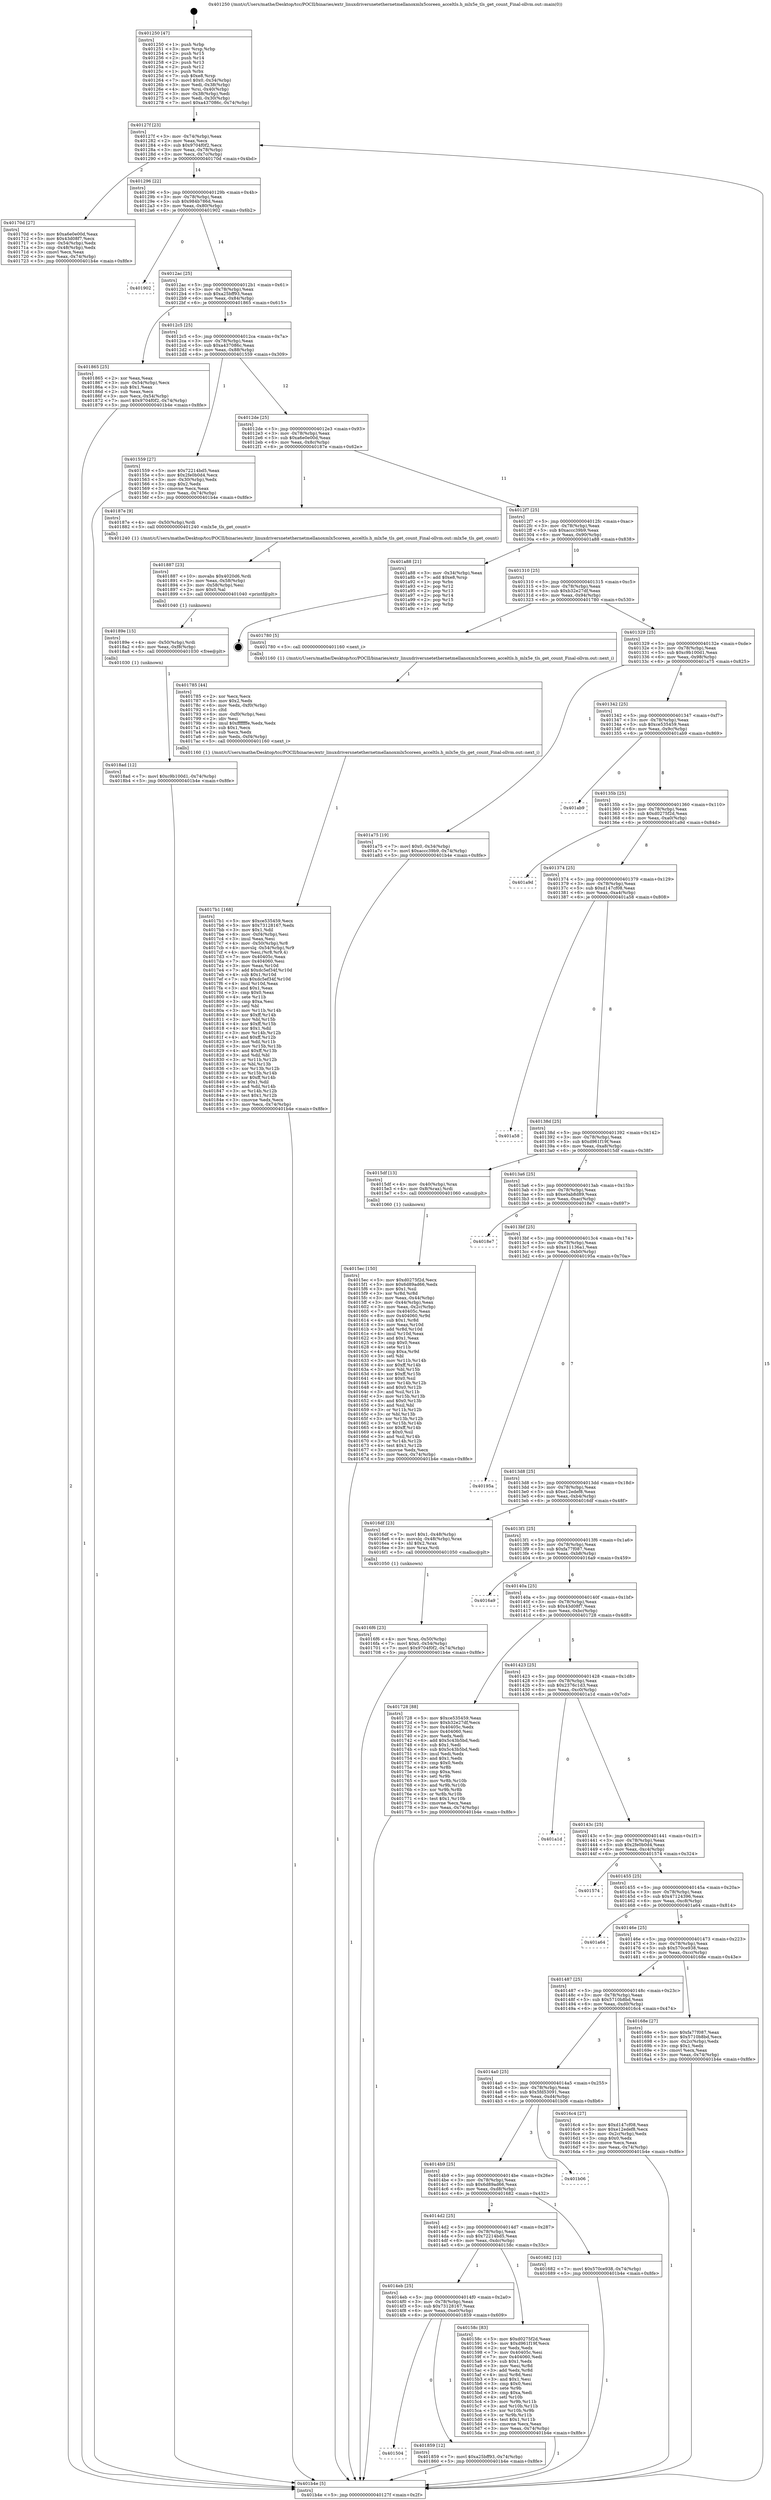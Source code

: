 digraph "0x401250" {
  label = "0x401250 (/mnt/c/Users/mathe/Desktop/tcc/POCII/binaries/extr_linuxdriversnetethernetmellanoxmlx5coreen_acceltls.h_mlx5e_tls_get_count_Final-ollvm.out::main(0))"
  labelloc = "t"
  node[shape=record]

  Entry [label="",width=0.3,height=0.3,shape=circle,fillcolor=black,style=filled]
  "0x40127f" [label="{
     0x40127f [23]\l
     | [instrs]\l
     &nbsp;&nbsp;0x40127f \<+3\>: mov -0x74(%rbp),%eax\l
     &nbsp;&nbsp;0x401282 \<+2\>: mov %eax,%ecx\l
     &nbsp;&nbsp;0x401284 \<+6\>: sub $0x9704f0f2,%ecx\l
     &nbsp;&nbsp;0x40128a \<+3\>: mov %eax,-0x78(%rbp)\l
     &nbsp;&nbsp;0x40128d \<+3\>: mov %ecx,-0x7c(%rbp)\l
     &nbsp;&nbsp;0x401290 \<+6\>: je 000000000040170d \<main+0x4bd\>\l
  }"]
  "0x40170d" [label="{
     0x40170d [27]\l
     | [instrs]\l
     &nbsp;&nbsp;0x40170d \<+5\>: mov $0xa6e0e00d,%eax\l
     &nbsp;&nbsp;0x401712 \<+5\>: mov $0x43d08f7,%ecx\l
     &nbsp;&nbsp;0x401717 \<+3\>: mov -0x54(%rbp),%edx\l
     &nbsp;&nbsp;0x40171a \<+3\>: cmp -0x48(%rbp),%edx\l
     &nbsp;&nbsp;0x40171d \<+3\>: cmovl %ecx,%eax\l
     &nbsp;&nbsp;0x401720 \<+3\>: mov %eax,-0x74(%rbp)\l
     &nbsp;&nbsp;0x401723 \<+5\>: jmp 0000000000401b4e \<main+0x8fe\>\l
  }"]
  "0x401296" [label="{
     0x401296 [22]\l
     | [instrs]\l
     &nbsp;&nbsp;0x401296 \<+5\>: jmp 000000000040129b \<main+0x4b\>\l
     &nbsp;&nbsp;0x40129b \<+3\>: mov -0x78(%rbp),%eax\l
     &nbsp;&nbsp;0x40129e \<+5\>: sub $0x984b786d,%eax\l
     &nbsp;&nbsp;0x4012a3 \<+3\>: mov %eax,-0x80(%rbp)\l
     &nbsp;&nbsp;0x4012a6 \<+6\>: je 0000000000401902 \<main+0x6b2\>\l
  }"]
  Exit [label="",width=0.3,height=0.3,shape=circle,fillcolor=black,style=filled,peripheries=2]
  "0x401902" [label="{
     0x401902\l
  }", style=dashed]
  "0x4012ac" [label="{
     0x4012ac [25]\l
     | [instrs]\l
     &nbsp;&nbsp;0x4012ac \<+5\>: jmp 00000000004012b1 \<main+0x61\>\l
     &nbsp;&nbsp;0x4012b1 \<+3\>: mov -0x78(%rbp),%eax\l
     &nbsp;&nbsp;0x4012b4 \<+5\>: sub $0xa25bff93,%eax\l
     &nbsp;&nbsp;0x4012b9 \<+6\>: mov %eax,-0x84(%rbp)\l
     &nbsp;&nbsp;0x4012bf \<+6\>: je 0000000000401865 \<main+0x615\>\l
  }"]
  "0x4018ad" [label="{
     0x4018ad [12]\l
     | [instrs]\l
     &nbsp;&nbsp;0x4018ad \<+7\>: movl $0xc9b100d1,-0x74(%rbp)\l
     &nbsp;&nbsp;0x4018b4 \<+5\>: jmp 0000000000401b4e \<main+0x8fe\>\l
  }"]
  "0x401865" [label="{
     0x401865 [25]\l
     | [instrs]\l
     &nbsp;&nbsp;0x401865 \<+2\>: xor %eax,%eax\l
     &nbsp;&nbsp;0x401867 \<+3\>: mov -0x54(%rbp),%ecx\l
     &nbsp;&nbsp;0x40186a \<+3\>: sub $0x1,%eax\l
     &nbsp;&nbsp;0x40186d \<+2\>: sub %eax,%ecx\l
     &nbsp;&nbsp;0x40186f \<+3\>: mov %ecx,-0x54(%rbp)\l
     &nbsp;&nbsp;0x401872 \<+7\>: movl $0x9704f0f2,-0x74(%rbp)\l
     &nbsp;&nbsp;0x401879 \<+5\>: jmp 0000000000401b4e \<main+0x8fe\>\l
  }"]
  "0x4012c5" [label="{
     0x4012c5 [25]\l
     | [instrs]\l
     &nbsp;&nbsp;0x4012c5 \<+5\>: jmp 00000000004012ca \<main+0x7a\>\l
     &nbsp;&nbsp;0x4012ca \<+3\>: mov -0x78(%rbp),%eax\l
     &nbsp;&nbsp;0x4012cd \<+5\>: sub $0xa437086c,%eax\l
     &nbsp;&nbsp;0x4012d2 \<+6\>: mov %eax,-0x88(%rbp)\l
     &nbsp;&nbsp;0x4012d8 \<+6\>: je 0000000000401559 \<main+0x309\>\l
  }"]
  "0x40189e" [label="{
     0x40189e [15]\l
     | [instrs]\l
     &nbsp;&nbsp;0x40189e \<+4\>: mov -0x50(%rbp),%rdi\l
     &nbsp;&nbsp;0x4018a2 \<+6\>: mov %eax,-0xf8(%rbp)\l
     &nbsp;&nbsp;0x4018a8 \<+5\>: call 0000000000401030 \<free@plt\>\l
     | [calls]\l
     &nbsp;&nbsp;0x401030 \{1\} (unknown)\l
  }"]
  "0x401559" [label="{
     0x401559 [27]\l
     | [instrs]\l
     &nbsp;&nbsp;0x401559 \<+5\>: mov $0x72214bd5,%eax\l
     &nbsp;&nbsp;0x40155e \<+5\>: mov $0x2fe0b0d4,%ecx\l
     &nbsp;&nbsp;0x401563 \<+3\>: mov -0x30(%rbp),%edx\l
     &nbsp;&nbsp;0x401566 \<+3\>: cmp $0x2,%edx\l
     &nbsp;&nbsp;0x401569 \<+3\>: cmovne %ecx,%eax\l
     &nbsp;&nbsp;0x40156c \<+3\>: mov %eax,-0x74(%rbp)\l
     &nbsp;&nbsp;0x40156f \<+5\>: jmp 0000000000401b4e \<main+0x8fe\>\l
  }"]
  "0x4012de" [label="{
     0x4012de [25]\l
     | [instrs]\l
     &nbsp;&nbsp;0x4012de \<+5\>: jmp 00000000004012e3 \<main+0x93\>\l
     &nbsp;&nbsp;0x4012e3 \<+3\>: mov -0x78(%rbp),%eax\l
     &nbsp;&nbsp;0x4012e6 \<+5\>: sub $0xa6e0e00d,%eax\l
     &nbsp;&nbsp;0x4012eb \<+6\>: mov %eax,-0x8c(%rbp)\l
     &nbsp;&nbsp;0x4012f1 \<+6\>: je 000000000040187e \<main+0x62e\>\l
  }"]
  "0x401b4e" [label="{
     0x401b4e [5]\l
     | [instrs]\l
     &nbsp;&nbsp;0x401b4e \<+5\>: jmp 000000000040127f \<main+0x2f\>\l
  }"]
  "0x401250" [label="{
     0x401250 [47]\l
     | [instrs]\l
     &nbsp;&nbsp;0x401250 \<+1\>: push %rbp\l
     &nbsp;&nbsp;0x401251 \<+3\>: mov %rsp,%rbp\l
     &nbsp;&nbsp;0x401254 \<+2\>: push %r15\l
     &nbsp;&nbsp;0x401256 \<+2\>: push %r14\l
     &nbsp;&nbsp;0x401258 \<+2\>: push %r13\l
     &nbsp;&nbsp;0x40125a \<+2\>: push %r12\l
     &nbsp;&nbsp;0x40125c \<+1\>: push %rbx\l
     &nbsp;&nbsp;0x40125d \<+7\>: sub $0xe8,%rsp\l
     &nbsp;&nbsp;0x401264 \<+7\>: movl $0x0,-0x34(%rbp)\l
     &nbsp;&nbsp;0x40126b \<+3\>: mov %edi,-0x38(%rbp)\l
     &nbsp;&nbsp;0x40126e \<+4\>: mov %rsi,-0x40(%rbp)\l
     &nbsp;&nbsp;0x401272 \<+3\>: mov -0x38(%rbp),%edi\l
     &nbsp;&nbsp;0x401275 \<+3\>: mov %edi,-0x30(%rbp)\l
     &nbsp;&nbsp;0x401278 \<+7\>: movl $0xa437086c,-0x74(%rbp)\l
  }"]
  "0x401887" [label="{
     0x401887 [23]\l
     | [instrs]\l
     &nbsp;&nbsp;0x401887 \<+10\>: movabs $0x4020d6,%rdi\l
     &nbsp;&nbsp;0x401891 \<+3\>: mov %eax,-0x58(%rbp)\l
     &nbsp;&nbsp;0x401894 \<+3\>: mov -0x58(%rbp),%esi\l
     &nbsp;&nbsp;0x401897 \<+2\>: mov $0x0,%al\l
     &nbsp;&nbsp;0x401899 \<+5\>: call 0000000000401040 \<printf@plt\>\l
     | [calls]\l
     &nbsp;&nbsp;0x401040 \{1\} (unknown)\l
  }"]
  "0x40187e" [label="{
     0x40187e [9]\l
     | [instrs]\l
     &nbsp;&nbsp;0x40187e \<+4\>: mov -0x50(%rbp),%rdi\l
     &nbsp;&nbsp;0x401882 \<+5\>: call 0000000000401240 \<mlx5e_tls_get_count\>\l
     | [calls]\l
     &nbsp;&nbsp;0x401240 \{1\} (/mnt/c/Users/mathe/Desktop/tcc/POCII/binaries/extr_linuxdriversnetethernetmellanoxmlx5coreen_acceltls.h_mlx5e_tls_get_count_Final-ollvm.out::mlx5e_tls_get_count)\l
  }"]
  "0x4012f7" [label="{
     0x4012f7 [25]\l
     | [instrs]\l
     &nbsp;&nbsp;0x4012f7 \<+5\>: jmp 00000000004012fc \<main+0xac\>\l
     &nbsp;&nbsp;0x4012fc \<+3\>: mov -0x78(%rbp),%eax\l
     &nbsp;&nbsp;0x4012ff \<+5\>: sub $0xaccc39b9,%eax\l
     &nbsp;&nbsp;0x401304 \<+6\>: mov %eax,-0x90(%rbp)\l
     &nbsp;&nbsp;0x40130a \<+6\>: je 0000000000401a88 \<main+0x838\>\l
  }"]
  "0x401504" [label="{
     0x401504\l
  }", style=dashed]
  "0x401a88" [label="{
     0x401a88 [21]\l
     | [instrs]\l
     &nbsp;&nbsp;0x401a88 \<+3\>: mov -0x34(%rbp),%eax\l
     &nbsp;&nbsp;0x401a8b \<+7\>: add $0xe8,%rsp\l
     &nbsp;&nbsp;0x401a92 \<+1\>: pop %rbx\l
     &nbsp;&nbsp;0x401a93 \<+2\>: pop %r12\l
     &nbsp;&nbsp;0x401a95 \<+2\>: pop %r13\l
     &nbsp;&nbsp;0x401a97 \<+2\>: pop %r14\l
     &nbsp;&nbsp;0x401a99 \<+2\>: pop %r15\l
     &nbsp;&nbsp;0x401a9b \<+1\>: pop %rbp\l
     &nbsp;&nbsp;0x401a9c \<+1\>: ret\l
  }"]
  "0x401310" [label="{
     0x401310 [25]\l
     | [instrs]\l
     &nbsp;&nbsp;0x401310 \<+5\>: jmp 0000000000401315 \<main+0xc5\>\l
     &nbsp;&nbsp;0x401315 \<+3\>: mov -0x78(%rbp),%eax\l
     &nbsp;&nbsp;0x401318 \<+5\>: sub $0xb32e27df,%eax\l
     &nbsp;&nbsp;0x40131d \<+6\>: mov %eax,-0x94(%rbp)\l
     &nbsp;&nbsp;0x401323 \<+6\>: je 0000000000401780 \<main+0x530\>\l
  }"]
  "0x401859" [label="{
     0x401859 [12]\l
     | [instrs]\l
     &nbsp;&nbsp;0x401859 \<+7\>: movl $0xa25bff93,-0x74(%rbp)\l
     &nbsp;&nbsp;0x401860 \<+5\>: jmp 0000000000401b4e \<main+0x8fe\>\l
  }"]
  "0x401780" [label="{
     0x401780 [5]\l
     | [instrs]\l
     &nbsp;&nbsp;0x401780 \<+5\>: call 0000000000401160 \<next_i\>\l
     | [calls]\l
     &nbsp;&nbsp;0x401160 \{1\} (/mnt/c/Users/mathe/Desktop/tcc/POCII/binaries/extr_linuxdriversnetethernetmellanoxmlx5coreen_acceltls.h_mlx5e_tls_get_count_Final-ollvm.out::next_i)\l
  }"]
  "0x401329" [label="{
     0x401329 [25]\l
     | [instrs]\l
     &nbsp;&nbsp;0x401329 \<+5\>: jmp 000000000040132e \<main+0xde\>\l
     &nbsp;&nbsp;0x40132e \<+3\>: mov -0x78(%rbp),%eax\l
     &nbsp;&nbsp;0x401331 \<+5\>: sub $0xc9b100d1,%eax\l
     &nbsp;&nbsp;0x401336 \<+6\>: mov %eax,-0x98(%rbp)\l
     &nbsp;&nbsp;0x40133c \<+6\>: je 0000000000401a75 \<main+0x825\>\l
  }"]
  "0x4017b1" [label="{
     0x4017b1 [168]\l
     | [instrs]\l
     &nbsp;&nbsp;0x4017b1 \<+5\>: mov $0xce535459,%ecx\l
     &nbsp;&nbsp;0x4017b6 \<+5\>: mov $0x73128167,%edx\l
     &nbsp;&nbsp;0x4017bb \<+3\>: mov $0x1,%dil\l
     &nbsp;&nbsp;0x4017be \<+6\>: mov -0xf4(%rbp),%esi\l
     &nbsp;&nbsp;0x4017c4 \<+3\>: imul %eax,%esi\l
     &nbsp;&nbsp;0x4017c7 \<+4\>: mov -0x50(%rbp),%r8\l
     &nbsp;&nbsp;0x4017cb \<+4\>: movslq -0x54(%rbp),%r9\l
     &nbsp;&nbsp;0x4017cf \<+4\>: mov %esi,(%r8,%r9,4)\l
     &nbsp;&nbsp;0x4017d3 \<+7\>: mov 0x40405c,%eax\l
     &nbsp;&nbsp;0x4017da \<+7\>: mov 0x404060,%esi\l
     &nbsp;&nbsp;0x4017e1 \<+3\>: mov %eax,%r10d\l
     &nbsp;&nbsp;0x4017e4 \<+7\>: add $0xdc5ef34f,%r10d\l
     &nbsp;&nbsp;0x4017eb \<+4\>: sub $0x1,%r10d\l
     &nbsp;&nbsp;0x4017ef \<+7\>: sub $0xdc5ef34f,%r10d\l
     &nbsp;&nbsp;0x4017f6 \<+4\>: imul %r10d,%eax\l
     &nbsp;&nbsp;0x4017fa \<+3\>: and $0x1,%eax\l
     &nbsp;&nbsp;0x4017fd \<+3\>: cmp $0x0,%eax\l
     &nbsp;&nbsp;0x401800 \<+4\>: sete %r11b\l
     &nbsp;&nbsp;0x401804 \<+3\>: cmp $0xa,%esi\l
     &nbsp;&nbsp;0x401807 \<+3\>: setl %bl\l
     &nbsp;&nbsp;0x40180a \<+3\>: mov %r11b,%r14b\l
     &nbsp;&nbsp;0x40180d \<+4\>: xor $0xff,%r14b\l
     &nbsp;&nbsp;0x401811 \<+3\>: mov %bl,%r15b\l
     &nbsp;&nbsp;0x401814 \<+4\>: xor $0xff,%r15b\l
     &nbsp;&nbsp;0x401818 \<+4\>: xor $0x1,%dil\l
     &nbsp;&nbsp;0x40181c \<+3\>: mov %r14b,%r12b\l
     &nbsp;&nbsp;0x40181f \<+4\>: and $0xff,%r12b\l
     &nbsp;&nbsp;0x401823 \<+3\>: and %dil,%r11b\l
     &nbsp;&nbsp;0x401826 \<+3\>: mov %r15b,%r13b\l
     &nbsp;&nbsp;0x401829 \<+4\>: and $0xff,%r13b\l
     &nbsp;&nbsp;0x40182d \<+3\>: and %dil,%bl\l
     &nbsp;&nbsp;0x401830 \<+3\>: or %r11b,%r12b\l
     &nbsp;&nbsp;0x401833 \<+3\>: or %bl,%r13b\l
     &nbsp;&nbsp;0x401836 \<+3\>: xor %r13b,%r12b\l
     &nbsp;&nbsp;0x401839 \<+3\>: or %r15b,%r14b\l
     &nbsp;&nbsp;0x40183c \<+4\>: xor $0xff,%r14b\l
     &nbsp;&nbsp;0x401840 \<+4\>: or $0x1,%dil\l
     &nbsp;&nbsp;0x401844 \<+3\>: and %dil,%r14b\l
     &nbsp;&nbsp;0x401847 \<+3\>: or %r14b,%r12b\l
     &nbsp;&nbsp;0x40184a \<+4\>: test $0x1,%r12b\l
     &nbsp;&nbsp;0x40184e \<+3\>: cmovne %edx,%ecx\l
     &nbsp;&nbsp;0x401851 \<+3\>: mov %ecx,-0x74(%rbp)\l
     &nbsp;&nbsp;0x401854 \<+5\>: jmp 0000000000401b4e \<main+0x8fe\>\l
  }"]
  "0x401a75" [label="{
     0x401a75 [19]\l
     | [instrs]\l
     &nbsp;&nbsp;0x401a75 \<+7\>: movl $0x0,-0x34(%rbp)\l
     &nbsp;&nbsp;0x401a7c \<+7\>: movl $0xaccc39b9,-0x74(%rbp)\l
     &nbsp;&nbsp;0x401a83 \<+5\>: jmp 0000000000401b4e \<main+0x8fe\>\l
  }"]
  "0x401342" [label="{
     0x401342 [25]\l
     | [instrs]\l
     &nbsp;&nbsp;0x401342 \<+5\>: jmp 0000000000401347 \<main+0xf7\>\l
     &nbsp;&nbsp;0x401347 \<+3\>: mov -0x78(%rbp),%eax\l
     &nbsp;&nbsp;0x40134a \<+5\>: sub $0xce535459,%eax\l
     &nbsp;&nbsp;0x40134f \<+6\>: mov %eax,-0x9c(%rbp)\l
     &nbsp;&nbsp;0x401355 \<+6\>: je 0000000000401ab9 \<main+0x869\>\l
  }"]
  "0x401785" [label="{
     0x401785 [44]\l
     | [instrs]\l
     &nbsp;&nbsp;0x401785 \<+2\>: xor %ecx,%ecx\l
     &nbsp;&nbsp;0x401787 \<+5\>: mov $0x2,%edx\l
     &nbsp;&nbsp;0x40178c \<+6\>: mov %edx,-0xf0(%rbp)\l
     &nbsp;&nbsp;0x401792 \<+1\>: cltd\l
     &nbsp;&nbsp;0x401793 \<+6\>: mov -0xf0(%rbp),%esi\l
     &nbsp;&nbsp;0x401799 \<+2\>: idiv %esi\l
     &nbsp;&nbsp;0x40179b \<+6\>: imul $0xfffffffe,%edx,%edx\l
     &nbsp;&nbsp;0x4017a1 \<+3\>: sub $0x1,%ecx\l
     &nbsp;&nbsp;0x4017a4 \<+2\>: sub %ecx,%edx\l
     &nbsp;&nbsp;0x4017a6 \<+6\>: mov %edx,-0xf4(%rbp)\l
     &nbsp;&nbsp;0x4017ac \<+5\>: call 0000000000401160 \<next_i\>\l
     | [calls]\l
     &nbsp;&nbsp;0x401160 \{1\} (/mnt/c/Users/mathe/Desktop/tcc/POCII/binaries/extr_linuxdriversnetethernetmellanoxmlx5coreen_acceltls.h_mlx5e_tls_get_count_Final-ollvm.out::next_i)\l
  }"]
  "0x401ab9" [label="{
     0x401ab9\l
  }", style=dashed]
  "0x40135b" [label="{
     0x40135b [25]\l
     | [instrs]\l
     &nbsp;&nbsp;0x40135b \<+5\>: jmp 0000000000401360 \<main+0x110\>\l
     &nbsp;&nbsp;0x401360 \<+3\>: mov -0x78(%rbp),%eax\l
     &nbsp;&nbsp;0x401363 \<+5\>: sub $0xd0275f2d,%eax\l
     &nbsp;&nbsp;0x401368 \<+6\>: mov %eax,-0xa0(%rbp)\l
     &nbsp;&nbsp;0x40136e \<+6\>: je 0000000000401a9d \<main+0x84d\>\l
  }"]
  "0x4016f6" [label="{
     0x4016f6 [23]\l
     | [instrs]\l
     &nbsp;&nbsp;0x4016f6 \<+4\>: mov %rax,-0x50(%rbp)\l
     &nbsp;&nbsp;0x4016fa \<+7\>: movl $0x0,-0x54(%rbp)\l
     &nbsp;&nbsp;0x401701 \<+7\>: movl $0x9704f0f2,-0x74(%rbp)\l
     &nbsp;&nbsp;0x401708 \<+5\>: jmp 0000000000401b4e \<main+0x8fe\>\l
  }"]
  "0x401a9d" [label="{
     0x401a9d\l
  }", style=dashed]
  "0x401374" [label="{
     0x401374 [25]\l
     | [instrs]\l
     &nbsp;&nbsp;0x401374 \<+5\>: jmp 0000000000401379 \<main+0x129\>\l
     &nbsp;&nbsp;0x401379 \<+3\>: mov -0x78(%rbp),%eax\l
     &nbsp;&nbsp;0x40137c \<+5\>: sub $0xd147cf08,%eax\l
     &nbsp;&nbsp;0x401381 \<+6\>: mov %eax,-0xa4(%rbp)\l
     &nbsp;&nbsp;0x401387 \<+6\>: je 0000000000401a58 \<main+0x808\>\l
  }"]
  "0x4015ec" [label="{
     0x4015ec [150]\l
     | [instrs]\l
     &nbsp;&nbsp;0x4015ec \<+5\>: mov $0xd0275f2d,%ecx\l
     &nbsp;&nbsp;0x4015f1 \<+5\>: mov $0x6d89ad66,%edx\l
     &nbsp;&nbsp;0x4015f6 \<+3\>: mov $0x1,%sil\l
     &nbsp;&nbsp;0x4015f9 \<+3\>: xor %r8d,%r8d\l
     &nbsp;&nbsp;0x4015fc \<+3\>: mov %eax,-0x44(%rbp)\l
     &nbsp;&nbsp;0x4015ff \<+3\>: mov -0x44(%rbp),%eax\l
     &nbsp;&nbsp;0x401602 \<+3\>: mov %eax,-0x2c(%rbp)\l
     &nbsp;&nbsp;0x401605 \<+7\>: mov 0x40405c,%eax\l
     &nbsp;&nbsp;0x40160c \<+8\>: mov 0x404060,%r9d\l
     &nbsp;&nbsp;0x401614 \<+4\>: sub $0x1,%r8d\l
     &nbsp;&nbsp;0x401618 \<+3\>: mov %eax,%r10d\l
     &nbsp;&nbsp;0x40161b \<+3\>: add %r8d,%r10d\l
     &nbsp;&nbsp;0x40161e \<+4\>: imul %r10d,%eax\l
     &nbsp;&nbsp;0x401622 \<+3\>: and $0x1,%eax\l
     &nbsp;&nbsp;0x401625 \<+3\>: cmp $0x0,%eax\l
     &nbsp;&nbsp;0x401628 \<+4\>: sete %r11b\l
     &nbsp;&nbsp;0x40162c \<+4\>: cmp $0xa,%r9d\l
     &nbsp;&nbsp;0x401630 \<+3\>: setl %bl\l
     &nbsp;&nbsp;0x401633 \<+3\>: mov %r11b,%r14b\l
     &nbsp;&nbsp;0x401636 \<+4\>: xor $0xff,%r14b\l
     &nbsp;&nbsp;0x40163a \<+3\>: mov %bl,%r15b\l
     &nbsp;&nbsp;0x40163d \<+4\>: xor $0xff,%r15b\l
     &nbsp;&nbsp;0x401641 \<+4\>: xor $0x0,%sil\l
     &nbsp;&nbsp;0x401645 \<+3\>: mov %r14b,%r12b\l
     &nbsp;&nbsp;0x401648 \<+4\>: and $0x0,%r12b\l
     &nbsp;&nbsp;0x40164c \<+3\>: and %sil,%r11b\l
     &nbsp;&nbsp;0x40164f \<+3\>: mov %r15b,%r13b\l
     &nbsp;&nbsp;0x401652 \<+4\>: and $0x0,%r13b\l
     &nbsp;&nbsp;0x401656 \<+3\>: and %sil,%bl\l
     &nbsp;&nbsp;0x401659 \<+3\>: or %r11b,%r12b\l
     &nbsp;&nbsp;0x40165c \<+3\>: or %bl,%r13b\l
     &nbsp;&nbsp;0x40165f \<+3\>: xor %r13b,%r12b\l
     &nbsp;&nbsp;0x401662 \<+3\>: or %r15b,%r14b\l
     &nbsp;&nbsp;0x401665 \<+4\>: xor $0xff,%r14b\l
     &nbsp;&nbsp;0x401669 \<+4\>: or $0x0,%sil\l
     &nbsp;&nbsp;0x40166d \<+3\>: and %sil,%r14b\l
     &nbsp;&nbsp;0x401670 \<+3\>: or %r14b,%r12b\l
     &nbsp;&nbsp;0x401673 \<+4\>: test $0x1,%r12b\l
     &nbsp;&nbsp;0x401677 \<+3\>: cmovne %edx,%ecx\l
     &nbsp;&nbsp;0x40167a \<+3\>: mov %ecx,-0x74(%rbp)\l
     &nbsp;&nbsp;0x40167d \<+5\>: jmp 0000000000401b4e \<main+0x8fe\>\l
  }"]
  "0x401a58" [label="{
     0x401a58\l
  }", style=dashed]
  "0x40138d" [label="{
     0x40138d [25]\l
     | [instrs]\l
     &nbsp;&nbsp;0x40138d \<+5\>: jmp 0000000000401392 \<main+0x142\>\l
     &nbsp;&nbsp;0x401392 \<+3\>: mov -0x78(%rbp),%eax\l
     &nbsp;&nbsp;0x401395 \<+5\>: sub $0xd961f19f,%eax\l
     &nbsp;&nbsp;0x40139a \<+6\>: mov %eax,-0xa8(%rbp)\l
     &nbsp;&nbsp;0x4013a0 \<+6\>: je 00000000004015df \<main+0x38f\>\l
  }"]
  "0x4014eb" [label="{
     0x4014eb [25]\l
     | [instrs]\l
     &nbsp;&nbsp;0x4014eb \<+5\>: jmp 00000000004014f0 \<main+0x2a0\>\l
     &nbsp;&nbsp;0x4014f0 \<+3\>: mov -0x78(%rbp),%eax\l
     &nbsp;&nbsp;0x4014f3 \<+5\>: sub $0x73128167,%eax\l
     &nbsp;&nbsp;0x4014f8 \<+6\>: mov %eax,-0xe0(%rbp)\l
     &nbsp;&nbsp;0x4014fe \<+6\>: je 0000000000401859 \<main+0x609\>\l
  }"]
  "0x4015df" [label="{
     0x4015df [13]\l
     | [instrs]\l
     &nbsp;&nbsp;0x4015df \<+4\>: mov -0x40(%rbp),%rax\l
     &nbsp;&nbsp;0x4015e3 \<+4\>: mov 0x8(%rax),%rdi\l
     &nbsp;&nbsp;0x4015e7 \<+5\>: call 0000000000401060 \<atoi@plt\>\l
     | [calls]\l
     &nbsp;&nbsp;0x401060 \{1\} (unknown)\l
  }"]
  "0x4013a6" [label="{
     0x4013a6 [25]\l
     | [instrs]\l
     &nbsp;&nbsp;0x4013a6 \<+5\>: jmp 00000000004013ab \<main+0x15b\>\l
     &nbsp;&nbsp;0x4013ab \<+3\>: mov -0x78(%rbp),%eax\l
     &nbsp;&nbsp;0x4013ae \<+5\>: sub $0xe0ab8d89,%eax\l
     &nbsp;&nbsp;0x4013b3 \<+6\>: mov %eax,-0xac(%rbp)\l
     &nbsp;&nbsp;0x4013b9 \<+6\>: je 00000000004018e7 \<main+0x697\>\l
  }"]
  "0x40158c" [label="{
     0x40158c [83]\l
     | [instrs]\l
     &nbsp;&nbsp;0x40158c \<+5\>: mov $0xd0275f2d,%eax\l
     &nbsp;&nbsp;0x401591 \<+5\>: mov $0xd961f19f,%ecx\l
     &nbsp;&nbsp;0x401596 \<+2\>: xor %edx,%edx\l
     &nbsp;&nbsp;0x401598 \<+7\>: mov 0x40405c,%esi\l
     &nbsp;&nbsp;0x40159f \<+7\>: mov 0x404060,%edi\l
     &nbsp;&nbsp;0x4015a6 \<+3\>: sub $0x1,%edx\l
     &nbsp;&nbsp;0x4015a9 \<+3\>: mov %esi,%r8d\l
     &nbsp;&nbsp;0x4015ac \<+3\>: add %edx,%r8d\l
     &nbsp;&nbsp;0x4015af \<+4\>: imul %r8d,%esi\l
     &nbsp;&nbsp;0x4015b3 \<+3\>: and $0x1,%esi\l
     &nbsp;&nbsp;0x4015b6 \<+3\>: cmp $0x0,%esi\l
     &nbsp;&nbsp;0x4015b9 \<+4\>: sete %r9b\l
     &nbsp;&nbsp;0x4015bd \<+3\>: cmp $0xa,%edi\l
     &nbsp;&nbsp;0x4015c0 \<+4\>: setl %r10b\l
     &nbsp;&nbsp;0x4015c4 \<+3\>: mov %r9b,%r11b\l
     &nbsp;&nbsp;0x4015c7 \<+3\>: and %r10b,%r11b\l
     &nbsp;&nbsp;0x4015ca \<+3\>: xor %r10b,%r9b\l
     &nbsp;&nbsp;0x4015cd \<+3\>: or %r9b,%r11b\l
     &nbsp;&nbsp;0x4015d0 \<+4\>: test $0x1,%r11b\l
     &nbsp;&nbsp;0x4015d4 \<+3\>: cmovne %ecx,%eax\l
     &nbsp;&nbsp;0x4015d7 \<+3\>: mov %eax,-0x74(%rbp)\l
     &nbsp;&nbsp;0x4015da \<+5\>: jmp 0000000000401b4e \<main+0x8fe\>\l
  }"]
  "0x4018e7" [label="{
     0x4018e7\l
  }", style=dashed]
  "0x4013bf" [label="{
     0x4013bf [25]\l
     | [instrs]\l
     &nbsp;&nbsp;0x4013bf \<+5\>: jmp 00000000004013c4 \<main+0x174\>\l
     &nbsp;&nbsp;0x4013c4 \<+3\>: mov -0x78(%rbp),%eax\l
     &nbsp;&nbsp;0x4013c7 \<+5\>: sub $0xe11136a1,%eax\l
     &nbsp;&nbsp;0x4013cc \<+6\>: mov %eax,-0xb0(%rbp)\l
     &nbsp;&nbsp;0x4013d2 \<+6\>: je 000000000040195a \<main+0x70a\>\l
  }"]
  "0x4014d2" [label="{
     0x4014d2 [25]\l
     | [instrs]\l
     &nbsp;&nbsp;0x4014d2 \<+5\>: jmp 00000000004014d7 \<main+0x287\>\l
     &nbsp;&nbsp;0x4014d7 \<+3\>: mov -0x78(%rbp),%eax\l
     &nbsp;&nbsp;0x4014da \<+5\>: sub $0x72214bd5,%eax\l
     &nbsp;&nbsp;0x4014df \<+6\>: mov %eax,-0xdc(%rbp)\l
     &nbsp;&nbsp;0x4014e5 \<+6\>: je 000000000040158c \<main+0x33c\>\l
  }"]
  "0x40195a" [label="{
     0x40195a\l
  }", style=dashed]
  "0x4013d8" [label="{
     0x4013d8 [25]\l
     | [instrs]\l
     &nbsp;&nbsp;0x4013d8 \<+5\>: jmp 00000000004013dd \<main+0x18d\>\l
     &nbsp;&nbsp;0x4013dd \<+3\>: mov -0x78(%rbp),%eax\l
     &nbsp;&nbsp;0x4013e0 \<+5\>: sub $0xe12edef8,%eax\l
     &nbsp;&nbsp;0x4013e5 \<+6\>: mov %eax,-0xb4(%rbp)\l
     &nbsp;&nbsp;0x4013eb \<+6\>: je 00000000004016df \<main+0x48f\>\l
  }"]
  "0x401682" [label="{
     0x401682 [12]\l
     | [instrs]\l
     &nbsp;&nbsp;0x401682 \<+7\>: movl $0x570ce938,-0x74(%rbp)\l
     &nbsp;&nbsp;0x401689 \<+5\>: jmp 0000000000401b4e \<main+0x8fe\>\l
  }"]
  "0x4016df" [label="{
     0x4016df [23]\l
     | [instrs]\l
     &nbsp;&nbsp;0x4016df \<+7\>: movl $0x1,-0x48(%rbp)\l
     &nbsp;&nbsp;0x4016e6 \<+4\>: movslq -0x48(%rbp),%rax\l
     &nbsp;&nbsp;0x4016ea \<+4\>: shl $0x2,%rax\l
     &nbsp;&nbsp;0x4016ee \<+3\>: mov %rax,%rdi\l
     &nbsp;&nbsp;0x4016f1 \<+5\>: call 0000000000401050 \<malloc@plt\>\l
     | [calls]\l
     &nbsp;&nbsp;0x401050 \{1\} (unknown)\l
  }"]
  "0x4013f1" [label="{
     0x4013f1 [25]\l
     | [instrs]\l
     &nbsp;&nbsp;0x4013f1 \<+5\>: jmp 00000000004013f6 \<main+0x1a6\>\l
     &nbsp;&nbsp;0x4013f6 \<+3\>: mov -0x78(%rbp),%eax\l
     &nbsp;&nbsp;0x4013f9 \<+5\>: sub $0xfa77f087,%eax\l
     &nbsp;&nbsp;0x4013fe \<+6\>: mov %eax,-0xb8(%rbp)\l
     &nbsp;&nbsp;0x401404 \<+6\>: je 00000000004016a9 \<main+0x459\>\l
  }"]
  "0x4014b9" [label="{
     0x4014b9 [25]\l
     | [instrs]\l
     &nbsp;&nbsp;0x4014b9 \<+5\>: jmp 00000000004014be \<main+0x26e\>\l
     &nbsp;&nbsp;0x4014be \<+3\>: mov -0x78(%rbp),%eax\l
     &nbsp;&nbsp;0x4014c1 \<+5\>: sub $0x6d89ad66,%eax\l
     &nbsp;&nbsp;0x4014c6 \<+6\>: mov %eax,-0xd8(%rbp)\l
     &nbsp;&nbsp;0x4014cc \<+6\>: je 0000000000401682 \<main+0x432\>\l
  }"]
  "0x4016a9" [label="{
     0x4016a9\l
  }", style=dashed]
  "0x40140a" [label="{
     0x40140a [25]\l
     | [instrs]\l
     &nbsp;&nbsp;0x40140a \<+5\>: jmp 000000000040140f \<main+0x1bf\>\l
     &nbsp;&nbsp;0x40140f \<+3\>: mov -0x78(%rbp),%eax\l
     &nbsp;&nbsp;0x401412 \<+5\>: sub $0x43d08f7,%eax\l
     &nbsp;&nbsp;0x401417 \<+6\>: mov %eax,-0xbc(%rbp)\l
     &nbsp;&nbsp;0x40141d \<+6\>: je 0000000000401728 \<main+0x4d8\>\l
  }"]
  "0x401b06" [label="{
     0x401b06\l
  }", style=dashed]
  "0x401728" [label="{
     0x401728 [88]\l
     | [instrs]\l
     &nbsp;&nbsp;0x401728 \<+5\>: mov $0xce535459,%eax\l
     &nbsp;&nbsp;0x40172d \<+5\>: mov $0xb32e27df,%ecx\l
     &nbsp;&nbsp;0x401732 \<+7\>: mov 0x40405c,%edx\l
     &nbsp;&nbsp;0x401739 \<+7\>: mov 0x404060,%esi\l
     &nbsp;&nbsp;0x401740 \<+2\>: mov %edx,%edi\l
     &nbsp;&nbsp;0x401742 \<+6\>: add $0x5c43b5bd,%edi\l
     &nbsp;&nbsp;0x401748 \<+3\>: sub $0x1,%edi\l
     &nbsp;&nbsp;0x40174b \<+6\>: sub $0x5c43b5bd,%edi\l
     &nbsp;&nbsp;0x401751 \<+3\>: imul %edi,%edx\l
     &nbsp;&nbsp;0x401754 \<+3\>: and $0x1,%edx\l
     &nbsp;&nbsp;0x401757 \<+3\>: cmp $0x0,%edx\l
     &nbsp;&nbsp;0x40175a \<+4\>: sete %r8b\l
     &nbsp;&nbsp;0x40175e \<+3\>: cmp $0xa,%esi\l
     &nbsp;&nbsp;0x401761 \<+4\>: setl %r9b\l
     &nbsp;&nbsp;0x401765 \<+3\>: mov %r8b,%r10b\l
     &nbsp;&nbsp;0x401768 \<+3\>: and %r9b,%r10b\l
     &nbsp;&nbsp;0x40176b \<+3\>: xor %r9b,%r8b\l
     &nbsp;&nbsp;0x40176e \<+3\>: or %r8b,%r10b\l
     &nbsp;&nbsp;0x401771 \<+4\>: test $0x1,%r10b\l
     &nbsp;&nbsp;0x401775 \<+3\>: cmovne %ecx,%eax\l
     &nbsp;&nbsp;0x401778 \<+3\>: mov %eax,-0x74(%rbp)\l
     &nbsp;&nbsp;0x40177b \<+5\>: jmp 0000000000401b4e \<main+0x8fe\>\l
  }"]
  "0x401423" [label="{
     0x401423 [25]\l
     | [instrs]\l
     &nbsp;&nbsp;0x401423 \<+5\>: jmp 0000000000401428 \<main+0x1d8\>\l
     &nbsp;&nbsp;0x401428 \<+3\>: mov -0x78(%rbp),%eax\l
     &nbsp;&nbsp;0x40142b \<+5\>: sub $0x2376c1d3,%eax\l
     &nbsp;&nbsp;0x401430 \<+6\>: mov %eax,-0xc0(%rbp)\l
     &nbsp;&nbsp;0x401436 \<+6\>: je 0000000000401a1d \<main+0x7cd\>\l
  }"]
  "0x4014a0" [label="{
     0x4014a0 [25]\l
     | [instrs]\l
     &nbsp;&nbsp;0x4014a0 \<+5\>: jmp 00000000004014a5 \<main+0x255\>\l
     &nbsp;&nbsp;0x4014a5 \<+3\>: mov -0x78(%rbp),%eax\l
     &nbsp;&nbsp;0x4014a8 \<+5\>: sub $0x5fd53091,%eax\l
     &nbsp;&nbsp;0x4014ad \<+6\>: mov %eax,-0xd4(%rbp)\l
     &nbsp;&nbsp;0x4014b3 \<+6\>: je 0000000000401b06 \<main+0x8b6\>\l
  }"]
  "0x401a1d" [label="{
     0x401a1d\l
  }", style=dashed]
  "0x40143c" [label="{
     0x40143c [25]\l
     | [instrs]\l
     &nbsp;&nbsp;0x40143c \<+5\>: jmp 0000000000401441 \<main+0x1f1\>\l
     &nbsp;&nbsp;0x401441 \<+3\>: mov -0x78(%rbp),%eax\l
     &nbsp;&nbsp;0x401444 \<+5\>: sub $0x2fe0b0d4,%eax\l
     &nbsp;&nbsp;0x401449 \<+6\>: mov %eax,-0xc4(%rbp)\l
     &nbsp;&nbsp;0x40144f \<+6\>: je 0000000000401574 \<main+0x324\>\l
  }"]
  "0x4016c4" [label="{
     0x4016c4 [27]\l
     | [instrs]\l
     &nbsp;&nbsp;0x4016c4 \<+5\>: mov $0xd147cf08,%eax\l
     &nbsp;&nbsp;0x4016c9 \<+5\>: mov $0xe12edef8,%ecx\l
     &nbsp;&nbsp;0x4016ce \<+3\>: mov -0x2c(%rbp),%edx\l
     &nbsp;&nbsp;0x4016d1 \<+3\>: cmp $0x0,%edx\l
     &nbsp;&nbsp;0x4016d4 \<+3\>: cmove %ecx,%eax\l
     &nbsp;&nbsp;0x4016d7 \<+3\>: mov %eax,-0x74(%rbp)\l
     &nbsp;&nbsp;0x4016da \<+5\>: jmp 0000000000401b4e \<main+0x8fe\>\l
  }"]
  "0x401574" [label="{
     0x401574\l
  }", style=dashed]
  "0x401455" [label="{
     0x401455 [25]\l
     | [instrs]\l
     &nbsp;&nbsp;0x401455 \<+5\>: jmp 000000000040145a \<main+0x20a\>\l
     &nbsp;&nbsp;0x40145a \<+3\>: mov -0x78(%rbp),%eax\l
     &nbsp;&nbsp;0x40145d \<+5\>: sub $0x47124396,%eax\l
     &nbsp;&nbsp;0x401462 \<+6\>: mov %eax,-0xc8(%rbp)\l
     &nbsp;&nbsp;0x401468 \<+6\>: je 0000000000401a64 \<main+0x814\>\l
  }"]
  "0x401487" [label="{
     0x401487 [25]\l
     | [instrs]\l
     &nbsp;&nbsp;0x401487 \<+5\>: jmp 000000000040148c \<main+0x23c\>\l
     &nbsp;&nbsp;0x40148c \<+3\>: mov -0x78(%rbp),%eax\l
     &nbsp;&nbsp;0x40148f \<+5\>: sub $0x5710b8bd,%eax\l
     &nbsp;&nbsp;0x401494 \<+6\>: mov %eax,-0xd0(%rbp)\l
     &nbsp;&nbsp;0x40149a \<+6\>: je 00000000004016c4 \<main+0x474\>\l
  }"]
  "0x401a64" [label="{
     0x401a64\l
  }", style=dashed]
  "0x40146e" [label="{
     0x40146e [25]\l
     | [instrs]\l
     &nbsp;&nbsp;0x40146e \<+5\>: jmp 0000000000401473 \<main+0x223\>\l
     &nbsp;&nbsp;0x401473 \<+3\>: mov -0x78(%rbp),%eax\l
     &nbsp;&nbsp;0x401476 \<+5\>: sub $0x570ce938,%eax\l
     &nbsp;&nbsp;0x40147b \<+6\>: mov %eax,-0xcc(%rbp)\l
     &nbsp;&nbsp;0x401481 \<+6\>: je 000000000040168e \<main+0x43e\>\l
  }"]
  "0x40168e" [label="{
     0x40168e [27]\l
     | [instrs]\l
     &nbsp;&nbsp;0x40168e \<+5\>: mov $0xfa77f087,%eax\l
     &nbsp;&nbsp;0x401693 \<+5\>: mov $0x5710b8bd,%ecx\l
     &nbsp;&nbsp;0x401698 \<+3\>: mov -0x2c(%rbp),%edx\l
     &nbsp;&nbsp;0x40169b \<+3\>: cmp $0x1,%edx\l
     &nbsp;&nbsp;0x40169e \<+3\>: cmovl %ecx,%eax\l
     &nbsp;&nbsp;0x4016a1 \<+3\>: mov %eax,-0x74(%rbp)\l
     &nbsp;&nbsp;0x4016a4 \<+5\>: jmp 0000000000401b4e \<main+0x8fe\>\l
  }"]
  Entry -> "0x401250" [label=" 1"]
  "0x40127f" -> "0x40170d" [label=" 2"]
  "0x40127f" -> "0x401296" [label=" 14"]
  "0x401a88" -> Exit [label=" 1"]
  "0x401296" -> "0x401902" [label=" 0"]
  "0x401296" -> "0x4012ac" [label=" 14"]
  "0x401a75" -> "0x401b4e" [label=" 1"]
  "0x4012ac" -> "0x401865" [label=" 1"]
  "0x4012ac" -> "0x4012c5" [label=" 13"]
  "0x4018ad" -> "0x401b4e" [label=" 1"]
  "0x4012c5" -> "0x401559" [label=" 1"]
  "0x4012c5" -> "0x4012de" [label=" 12"]
  "0x401559" -> "0x401b4e" [label=" 1"]
  "0x401250" -> "0x40127f" [label=" 1"]
  "0x401b4e" -> "0x40127f" [label=" 15"]
  "0x40189e" -> "0x4018ad" [label=" 1"]
  "0x4012de" -> "0x40187e" [label=" 1"]
  "0x4012de" -> "0x4012f7" [label=" 11"]
  "0x401887" -> "0x40189e" [label=" 1"]
  "0x4012f7" -> "0x401a88" [label=" 1"]
  "0x4012f7" -> "0x401310" [label=" 10"]
  "0x40187e" -> "0x401887" [label=" 1"]
  "0x401310" -> "0x401780" [label=" 1"]
  "0x401310" -> "0x401329" [label=" 9"]
  "0x401865" -> "0x401b4e" [label=" 1"]
  "0x401329" -> "0x401a75" [label=" 1"]
  "0x401329" -> "0x401342" [label=" 8"]
  "0x4014eb" -> "0x401504" [label=" 0"]
  "0x401342" -> "0x401ab9" [label=" 0"]
  "0x401342" -> "0x40135b" [label=" 8"]
  "0x4014eb" -> "0x401859" [label=" 1"]
  "0x40135b" -> "0x401a9d" [label=" 0"]
  "0x40135b" -> "0x401374" [label=" 8"]
  "0x401859" -> "0x401b4e" [label=" 1"]
  "0x401374" -> "0x401a58" [label=" 0"]
  "0x401374" -> "0x40138d" [label=" 8"]
  "0x4017b1" -> "0x401b4e" [label=" 1"]
  "0x40138d" -> "0x4015df" [label=" 1"]
  "0x40138d" -> "0x4013a6" [label=" 7"]
  "0x401785" -> "0x4017b1" [label=" 1"]
  "0x4013a6" -> "0x4018e7" [label=" 0"]
  "0x4013a6" -> "0x4013bf" [label=" 7"]
  "0x401780" -> "0x401785" [label=" 1"]
  "0x4013bf" -> "0x40195a" [label=" 0"]
  "0x4013bf" -> "0x4013d8" [label=" 7"]
  "0x40170d" -> "0x401b4e" [label=" 2"]
  "0x4013d8" -> "0x4016df" [label=" 1"]
  "0x4013d8" -> "0x4013f1" [label=" 6"]
  "0x4016f6" -> "0x401b4e" [label=" 1"]
  "0x4013f1" -> "0x4016a9" [label=" 0"]
  "0x4013f1" -> "0x40140a" [label=" 6"]
  "0x4016c4" -> "0x401b4e" [label=" 1"]
  "0x40140a" -> "0x401728" [label=" 1"]
  "0x40140a" -> "0x401423" [label=" 5"]
  "0x40168e" -> "0x401b4e" [label=" 1"]
  "0x401423" -> "0x401a1d" [label=" 0"]
  "0x401423" -> "0x40143c" [label=" 5"]
  "0x4015ec" -> "0x401b4e" [label=" 1"]
  "0x40143c" -> "0x401574" [label=" 0"]
  "0x40143c" -> "0x401455" [label=" 5"]
  "0x4015df" -> "0x4015ec" [label=" 1"]
  "0x401455" -> "0x401a64" [label=" 0"]
  "0x401455" -> "0x40146e" [label=" 5"]
  "0x4014d2" -> "0x4014eb" [label=" 1"]
  "0x40146e" -> "0x40168e" [label=" 1"]
  "0x40146e" -> "0x401487" [label=" 4"]
  "0x40158c" -> "0x401b4e" [label=" 1"]
  "0x401487" -> "0x4016c4" [label=" 1"]
  "0x401487" -> "0x4014a0" [label=" 3"]
  "0x401682" -> "0x401b4e" [label=" 1"]
  "0x4014a0" -> "0x401b06" [label=" 0"]
  "0x4014a0" -> "0x4014b9" [label=" 3"]
  "0x4016df" -> "0x4016f6" [label=" 1"]
  "0x4014b9" -> "0x401682" [label=" 1"]
  "0x4014b9" -> "0x4014d2" [label=" 2"]
  "0x401728" -> "0x401b4e" [label=" 1"]
  "0x4014d2" -> "0x40158c" [label=" 1"]
}
